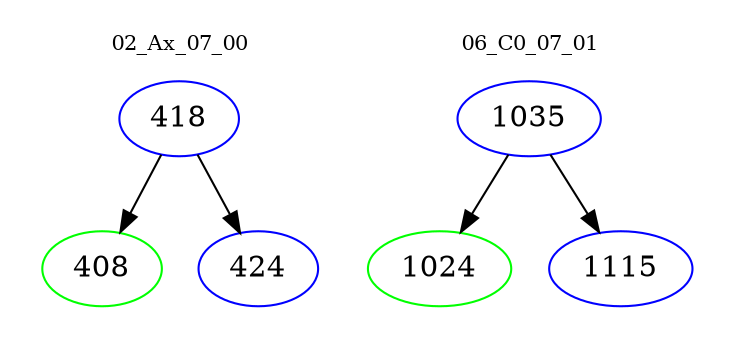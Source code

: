 digraph{
subgraph cluster_0 {
color = white
label = "02_Ax_07_00";
fontsize=10;
T0_418 [label="418", color="blue"]
T0_418 -> T0_408 [color="black"]
T0_408 [label="408", color="green"]
T0_418 -> T0_424 [color="black"]
T0_424 [label="424", color="blue"]
}
subgraph cluster_1 {
color = white
label = "06_C0_07_01";
fontsize=10;
T1_1035 [label="1035", color="blue"]
T1_1035 -> T1_1024 [color="black"]
T1_1024 [label="1024", color="green"]
T1_1035 -> T1_1115 [color="black"]
T1_1115 [label="1115", color="blue"]
}
}
